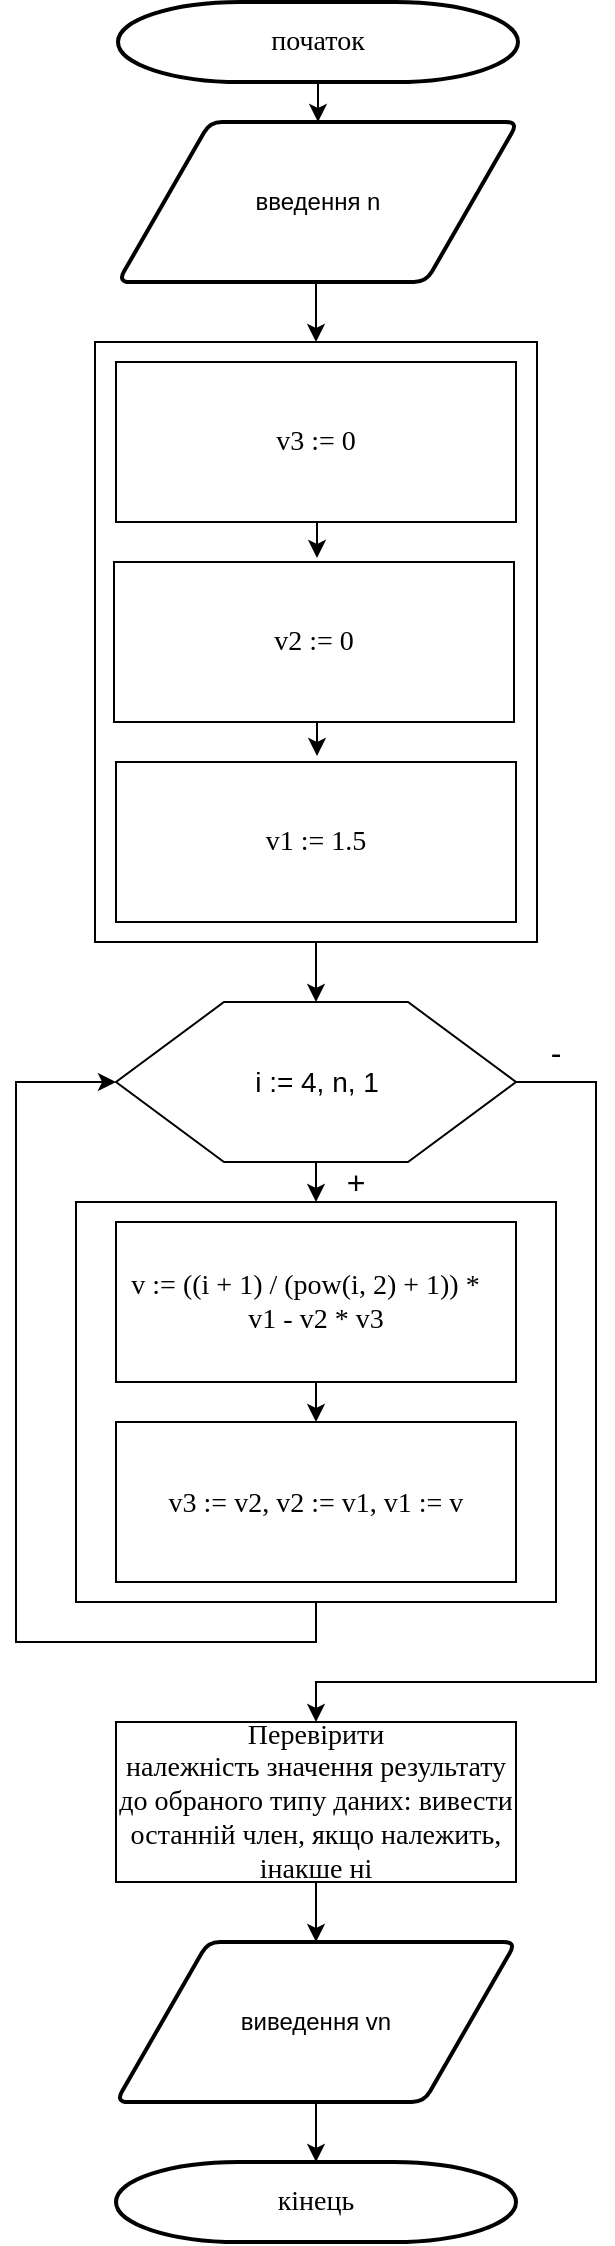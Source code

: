 <mxfile version="13.9.9" type="device"><diagram id="6PcZzjHMkrLBTXEEpzb-" name="Страница 1"><mxGraphModel dx="852" dy="494" grid="1" gridSize="10" guides="1" tooltips="1" connect="1" arrows="1" fold="1" page="1" pageScale="1" pageWidth="827" pageHeight="1169" math="0" shadow="0"><root><mxCell id="0"/><mxCell id="1" parent="0"/><mxCell id="BpD1gw9x3LJMEWPDKul--8" style="edgeStyle=orthogonalEdgeStyle;rounded=0;orthogonalLoop=1;jettySize=auto;html=1;exitX=0.5;exitY=1;exitDx=0;exitDy=0;entryX=0.5;entryY=0;entryDx=0;entryDy=0;" edge="1" parent="1" source="BpD1gw9x3LJMEWPDKul--3" target="h512qE8qbc74VML0csMa-36"><mxGeometry relative="1" as="geometry"/></mxCell><mxCell id="BpD1gw9x3LJMEWPDKul--3" value="" style="rounded=0;whiteSpace=wrap;html=1;" vertex="1" parent="1"><mxGeometry x="308.5" y="210" width="221" height="300" as="geometry"/></mxCell><mxCell id="h512qE8qbc74VML0csMa-46" style="edgeStyle=orthogonalEdgeStyle;rounded=0;orthogonalLoop=1;jettySize=auto;html=1;exitX=0.5;exitY=1;exitDx=0;exitDy=0;entryX=0;entryY=0.5;entryDx=0;entryDy=0;" parent="1" source="h512qE8qbc74VML0csMa-40" target="h512qE8qbc74VML0csMa-36" edge="1"><mxGeometry relative="1" as="geometry"><Array as="points"><mxPoint x="419" y="860"/><mxPoint x="269" y="860"/><mxPoint x="269" y="580"/></Array></mxGeometry></mxCell><mxCell id="h512qE8qbc74VML0csMa-40" value="" style="rounded=0;whiteSpace=wrap;html=1;" parent="1" vertex="1"><mxGeometry x="299" y="640" width="240" height="200" as="geometry"/></mxCell><mxCell id="h512qE8qbc74VML0csMa-1" style="edgeStyle=orthogonalEdgeStyle;rounded=0;orthogonalLoop=1;jettySize=auto;html=1;exitX=0.5;exitY=1;exitDx=0;exitDy=0;exitPerimeter=0;entryX=0.5;entryY=0;entryDx=0;entryDy=0;" parent="1" source="h512qE8qbc74VML0csMa-2" target="h512qE8qbc74VML0csMa-4" edge="1"><mxGeometry relative="1" as="geometry"/></mxCell><mxCell id="h512qE8qbc74VML0csMa-2" value="&lt;font face=&quot;Times New Roman&quot; style=&quot;font-size: 14px&quot;&gt;початок&lt;/font&gt;" style="strokeWidth=2;html=1;shape=mxgraph.flowchart.terminator;whiteSpace=wrap;" parent="1" vertex="1"><mxGeometry x="320" y="40" width="200" height="40" as="geometry"/></mxCell><mxCell id="BpD1gw9x3LJMEWPDKul--7" style="edgeStyle=orthogonalEdgeStyle;rounded=0;orthogonalLoop=1;jettySize=auto;html=1;exitX=0.5;exitY=1;exitDx=0;exitDy=0;entryX=0.5;entryY=0;entryDx=0;entryDy=0;" edge="1" parent="1" source="h512qE8qbc74VML0csMa-4" target="BpD1gw9x3LJMEWPDKul--3"><mxGeometry relative="1" as="geometry"/></mxCell><mxCell id="h512qE8qbc74VML0csMa-4" value="введення n" style="shape=parallelogram;html=1;strokeWidth=2;perimeter=parallelogramPerimeter;whiteSpace=wrap;rounded=1;arcSize=12;size=0.23;" parent="1" vertex="1"><mxGeometry x="320" y="100" width="200" height="80" as="geometry"/></mxCell><mxCell id="h512qE8qbc74VML0csMa-7" value="" style="edgeStyle=orthogonalEdgeStyle;rounded=0;orthogonalLoop=1;jettySize=auto;html=1;" parent="1" source="h512qE8qbc74VML0csMa-8" target="h512qE8qbc74VML0csMa-10" edge="1"><mxGeometry relative="1" as="geometry"/></mxCell><mxCell id="h512qE8qbc74VML0csMa-8" value="&lt;span style=&quot;font-family: &amp;#34;times new roman&amp;#34; , serif&quot;&gt;&lt;font style=&quot;font-size: 14px&quot;&gt;Перевірити&lt;br&gt;належність значення результату до обраного типу даних: вивести останній член, якщо належить, інакше ні&lt;/font&gt;&lt;/span&gt;" style="rounded=0;whiteSpace=wrap;html=1;" parent="1" vertex="1"><mxGeometry x="319" y="900" width="200" height="80" as="geometry"/></mxCell><mxCell id="h512qE8qbc74VML0csMa-9" value="" style="edgeStyle=orthogonalEdgeStyle;rounded=0;orthogonalLoop=1;jettySize=auto;html=1;" parent="1" source="h512qE8qbc74VML0csMa-10" target="h512qE8qbc74VML0csMa-11" edge="1"><mxGeometry relative="1" as="geometry"/></mxCell><mxCell id="h512qE8qbc74VML0csMa-10" value="виведення vn" style="shape=parallelogram;html=1;strokeWidth=2;perimeter=parallelogramPerimeter;whiteSpace=wrap;rounded=1;arcSize=12;size=0.23;" parent="1" vertex="1"><mxGeometry x="319" y="1010" width="200" height="80" as="geometry"/></mxCell><mxCell id="h512qE8qbc74VML0csMa-11" value="&lt;font face=&quot;Times New Roman&quot; style=&quot;font-size: 14px&quot;&gt;кінець&lt;/font&gt;" style="strokeWidth=2;html=1;shape=mxgraph.flowchart.terminator;whiteSpace=wrap;" parent="1" vertex="1"><mxGeometry x="319" y="1120" width="200" height="40" as="geometry"/></mxCell><mxCell id="h512qE8qbc74VML0csMa-19" value="&lt;font face=&quot;times new roman, serif&quot;&gt;&lt;span style=&quot;font-size: 14px&quot;&gt;v3 := 0&lt;/span&gt;&lt;/font&gt;" style="rounded=0;whiteSpace=wrap;html=1;" parent="1" vertex="1"><mxGeometry x="319" y="220" width="200" height="80" as="geometry"/></mxCell><mxCell id="h512qE8qbc74VML0csMa-43" style="edgeStyle=orthogonalEdgeStyle;rounded=0;orthogonalLoop=1;jettySize=auto;html=1;exitX=0.5;exitY=1;exitDx=0;exitDy=0;entryX=0.5;entryY=0;entryDx=0;entryDy=0;" parent="1" source="h512qE8qbc74VML0csMa-36" target="h512qE8qbc74VML0csMa-40" edge="1"><mxGeometry relative="1" as="geometry"/></mxCell><mxCell id="h512qE8qbc74VML0csMa-47" style="edgeStyle=orthogonalEdgeStyle;rounded=0;orthogonalLoop=1;jettySize=auto;html=1;exitX=1;exitY=0.5;exitDx=0;exitDy=0;entryX=0.5;entryY=0;entryDx=0;entryDy=0;" parent="1" source="h512qE8qbc74VML0csMa-36" target="h512qE8qbc74VML0csMa-8" edge="1"><mxGeometry relative="1" as="geometry"><Array as="points"><mxPoint x="559" y="580"/><mxPoint x="559" y="880"/><mxPoint x="419" y="880"/></Array></mxGeometry></mxCell><mxCell id="h512qE8qbc74VML0csMa-36" value="&lt;font style=&quot;font-size: 14px&quot;&gt;i := 4, n, 1&lt;/font&gt;" style="verticalLabelPosition=middle;verticalAlign=middle;html=1;shape=hexagon;perimeter=hexagonPerimeter2;arcSize=6;size=0.27;labelPosition=center;align=center;" parent="1" vertex="1"><mxGeometry x="319" y="540" width="200" height="80" as="geometry"/></mxCell><mxCell id="h512qE8qbc74VML0csMa-45" style="edgeStyle=orthogonalEdgeStyle;rounded=0;orthogonalLoop=1;jettySize=auto;html=1;exitX=0.5;exitY=1;exitDx=0;exitDy=0;entryX=0.5;entryY=0;entryDx=0;entryDy=0;" parent="1" source="h512qE8qbc74VML0csMa-38" target="h512qE8qbc74VML0csMa-41" edge="1"><mxGeometry relative="1" as="geometry"/></mxCell><mxCell id="h512qE8qbc74VML0csMa-38" value="&lt;span style=&quot;font-family: &amp;#34;times new roman&amp;#34; , serif&quot;&gt;&lt;font style=&quot;font-size: 14px&quot;&gt;v := ((i + 1) / (pow(i, 2) + 1)) *&amp;nbsp; &amp;nbsp; v1 - v2 * v3&lt;/font&gt;&lt;/span&gt;" style="rounded=0;whiteSpace=wrap;html=1;" parent="1" vertex="1"><mxGeometry x="319" y="650" width="200" height="80" as="geometry"/></mxCell><mxCell id="h512qE8qbc74VML0csMa-41" value="&lt;p class=&quot;MsoNormal&quot; style=&quot;font-size: 14px&quot;&gt;&lt;span style=&quot;font-family: &amp;#34;times new roman&amp;#34; , serif&quot;&gt;v3 := v2,&amp;nbsp;&lt;/span&gt;&lt;span style=&quot;font-family: &amp;#34;times new roman&amp;#34; , serif&quot;&gt;v2 := v1,&amp;nbsp;&lt;/span&gt;&lt;span style=&quot;font-family: &amp;#34;times new roman&amp;#34; , serif&quot;&gt;v1 := v&lt;/span&gt;&lt;/p&gt;" style="rounded=0;whiteSpace=wrap;html=1;" parent="1" vertex="1"><mxGeometry x="319" y="750" width="200" height="80" as="geometry"/></mxCell><mxCell id="h512qE8qbc74VML0csMa-48" value="&lt;font style=&quot;font-size: 16px&quot;&gt;+&lt;/font&gt;" style="text;html=1;strokeColor=none;fillColor=none;align=center;verticalAlign=middle;whiteSpace=wrap;rounded=0;" parent="1" vertex="1"><mxGeometry x="419" y="620" width="40" height="20" as="geometry"/></mxCell><mxCell id="h512qE8qbc74VML0csMa-49" value="&lt;font style=&quot;font-size: 16px;&quot;&gt;-&lt;/font&gt;" style="text;html=1;strokeColor=none;fillColor=none;align=center;verticalAlign=middle;whiteSpace=wrap;rounded=0;fontSize=16;" parent="1" vertex="1"><mxGeometry x="519" y="555" width="40" height="20" as="geometry"/></mxCell><mxCell id="BpD1gw9x3LJMEWPDKul--1" value="&lt;font face=&quot;times new roman, serif&quot;&gt;&lt;span style=&quot;font-size: 14px&quot;&gt;v2 := 0&lt;/span&gt;&lt;/font&gt;" style="rounded=0;whiteSpace=wrap;html=1;" vertex="1" parent="1"><mxGeometry x="318" y="320" width="200" height="80" as="geometry"/></mxCell><mxCell id="BpD1gw9x3LJMEWPDKul--2" value="&lt;font face=&quot;times new roman, serif&quot;&gt;&lt;span style=&quot;font-size: 14px&quot;&gt;v1 := 1.5&lt;/span&gt;&lt;/font&gt;" style="rounded=0;whiteSpace=wrap;html=1;" vertex="1" parent="1"><mxGeometry x="319" y="420" width="200" height="80" as="geometry"/></mxCell><mxCell id="BpD1gw9x3LJMEWPDKul--17" value="" style="endArrow=classic;html=1;" edge="1" parent="1"><mxGeometry width="50" height="50" relative="1" as="geometry"><mxPoint x="419.5" y="300" as="sourcePoint"/><mxPoint x="419.5" y="318" as="targetPoint"/></mxGeometry></mxCell><mxCell id="BpD1gw9x3LJMEWPDKul--18" value="" style="endArrow=classic;html=1;" edge="1" parent="1"><mxGeometry width="50" height="50" relative="1" as="geometry"><mxPoint x="419.5" y="400" as="sourcePoint"/><mxPoint x="419.5" y="417" as="targetPoint"/></mxGeometry></mxCell></root></mxGraphModel></diagram></mxfile>